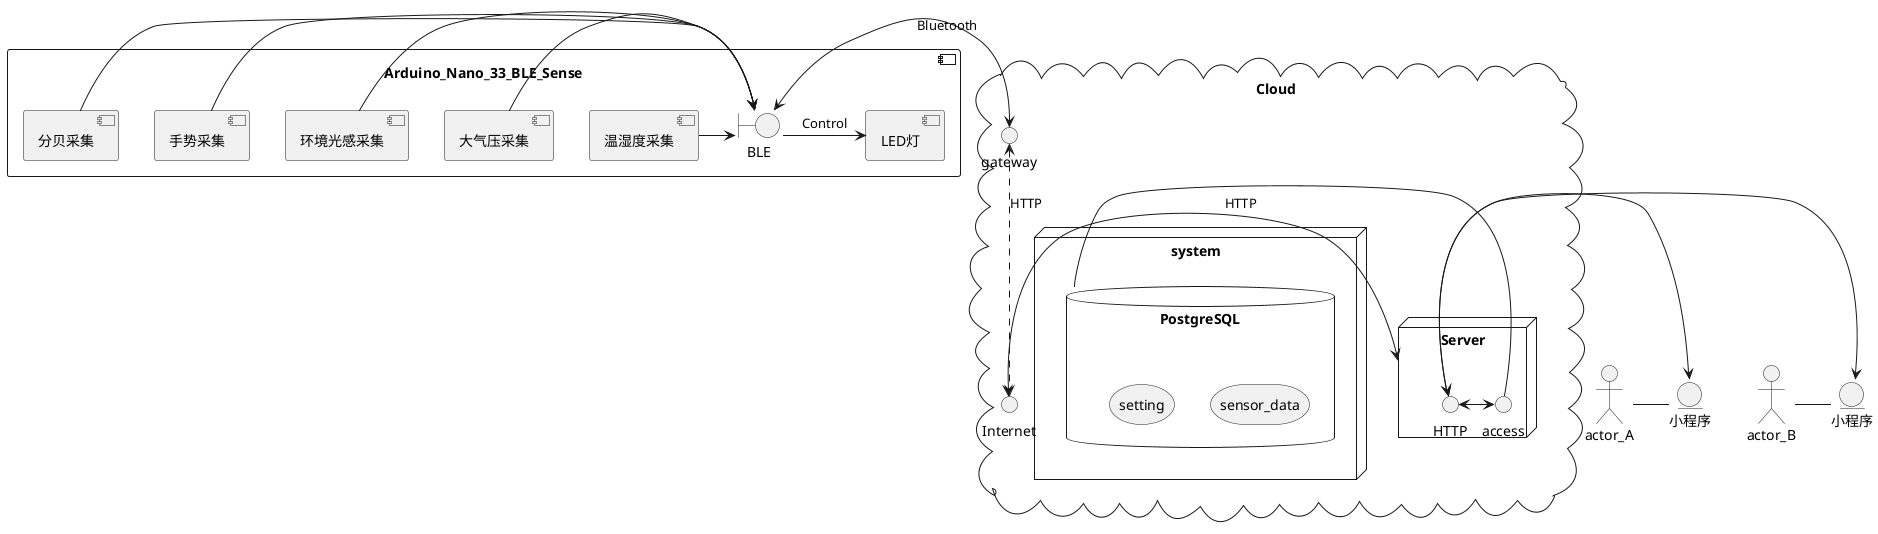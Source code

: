 @startuml
component Arduino_Nano_33_BLE_Sense {
    [温湿度采集] as wsd
    [大气压采集] as dqy
    [环境光感采集] as hjgg
    [手势采集] as ss
    [分贝采集] as db
    [LED灯] as led
    boundary BLE as ble
}

wsd -> ble
dqy -> ble
hjgg -> ble
ss -> ble
db -> ble
ble -> led : Control

cloud Cloud {
    interface gateway as gateway_1
    interface Internet

    ble <-> gateway_1 : Bluetooth
    gateway_1 <..> Internet : HTTP
    Internet <-> Server : HTTP

    node system {
        database PostgreSQL {
            storage sensor_data
            storage setting
        }
        node Server {
            interface access
            interface HTTP
            HTTP <-> access
            access - PostgreSQL
        }
    }
}

actor actor_A
actor actor_B
entity 小程序 as phone1
entity 小程序 as phone2
actor_A - phone1
actor_B - phone2
phone1 <-> HTTP
phone2 <-> HTTP

@enduml
